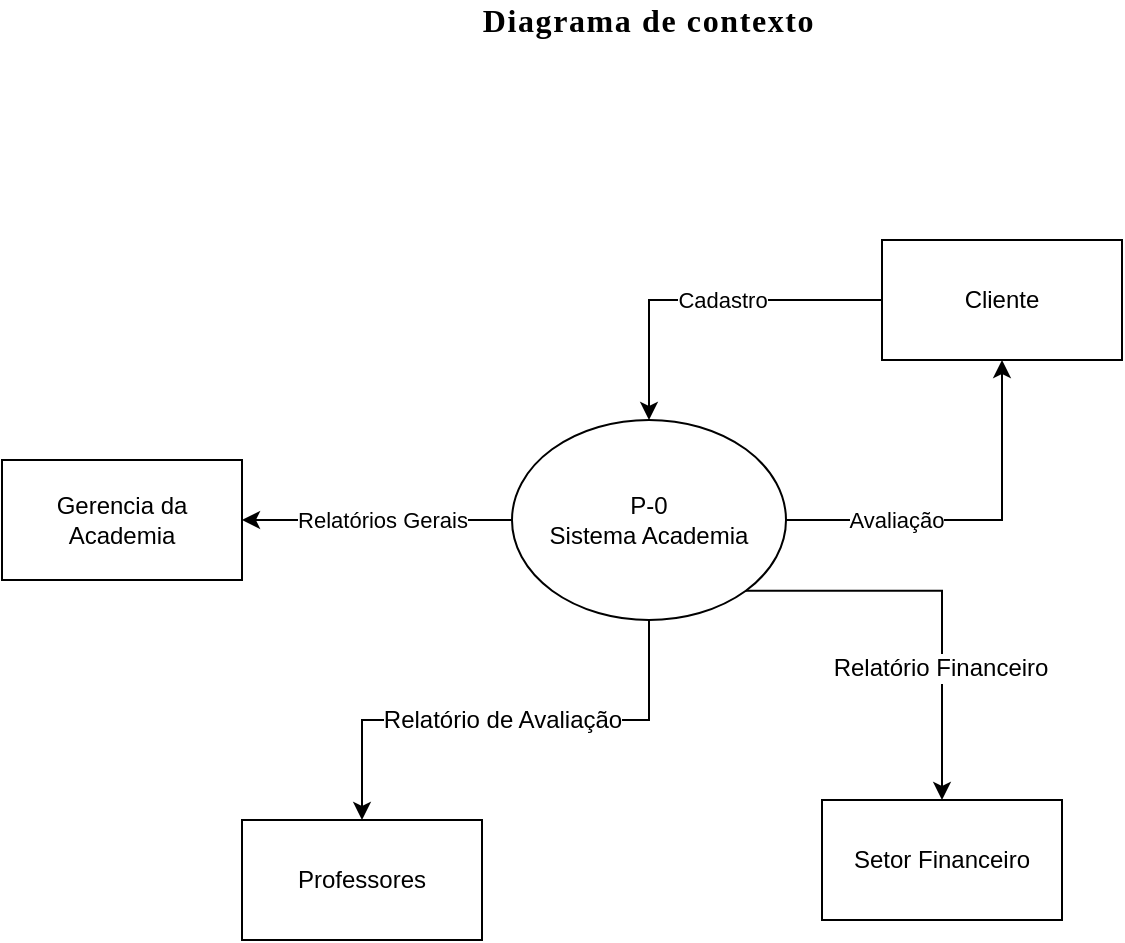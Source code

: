 <mxfile version="12.3.8" type="device" pages="1"><diagram id="OzltHQRK-D-hOB9OdMPv" name="Page-1"><mxGraphModel dx="1102" dy="614" grid="1" gridSize="10" guides="1" tooltips="1" connect="1" arrows="1" fold="1" page="1" pageScale="1" pageWidth="800" pageHeight="500" math="0" shadow="0"><root><mxCell id="0"/><mxCell id="1" parent="0"/><mxCell id="JsdNzn9Okvu9AHBtn5Mv-8" value="Relatórios Gerais" style="edgeStyle=orthogonalEdgeStyle;rounded=0;orthogonalLoop=1;jettySize=auto;html=1;exitX=0;exitY=0.5;exitDx=0;exitDy=0;entryX=1;entryY=0.5;entryDx=0;entryDy=0;" edge="1" parent="1" source="JsdNzn9Okvu9AHBtn5Mv-1" target="JsdNzn9Okvu9AHBtn5Mv-4"><mxGeometry x="-0.037" relative="1" as="geometry"><mxPoint as="offset"/></mxGeometry></mxCell><mxCell id="JsdNzn9Okvu9AHBtn5Mv-10" value="Avaliação" style="edgeStyle=orthogonalEdgeStyle;rounded=0;orthogonalLoop=1;jettySize=auto;html=1;exitX=1;exitY=0.5;exitDx=0;exitDy=0;entryX=0.5;entryY=1;entryDx=0;entryDy=0;" edge="1" parent="1" source="JsdNzn9Okvu9AHBtn5Mv-1" target="JsdNzn9Okvu9AHBtn5Mv-3"><mxGeometry x="-0.414" relative="1" as="geometry"><mxPoint as="offset"/></mxGeometry></mxCell><mxCell id="JsdNzn9Okvu9AHBtn5Mv-12" style="edgeStyle=orthogonalEdgeStyle;rounded=0;orthogonalLoop=1;jettySize=auto;html=1;exitX=0.5;exitY=1;exitDx=0;exitDy=0;" edge="1" parent="1" source="JsdNzn9Okvu9AHBtn5Mv-1" target="JsdNzn9Okvu9AHBtn5Mv-11"><mxGeometry relative="1" as="geometry"><mxPoint x="390" y="468" as="targetPoint"/></mxGeometry></mxCell><mxCell id="JsdNzn9Okvu9AHBtn5Mv-18" value="Relatório de Avaliação" style="text;html=1;align=center;verticalAlign=middle;resizable=0;points=[];;labelBackgroundColor=#ffffff;" vertex="1" connectable="0" parent="JsdNzn9Okvu9AHBtn5Mv-12"><mxGeometry x="0.098" y="1" relative="1" as="geometry"><mxPoint x="10" y="-1" as="offset"/></mxGeometry></mxCell><mxCell id="JsdNzn9Okvu9AHBtn5Mv-15" style="edgeStyle=orthogonalEdgeStyle;rounded=0;orthogonalLoop=1;jettySize=auto;html=1;exitX=1;exitY=1;exitDx=0;exitDy=0;" edge="1" parent="1" source="JsdNzn9Okvu9AHBtn5Mv-1" target="JsdNzn9Okvu9AHBtn5Mv-16"><mxGeometry relative="1" as="geometry"><mxPoint x="560" y="390" as="targetPoint"/></mxGeometry></mxCell><mxCell id="JsdNzn9Okvu9AHBtn5Mv-17" value="Relatório Financeiro" style="text;html=1;align=center;verticalAlign=middle;resizable=0;points=[];;labelBackgroundColor=#ffffff;" vertex="1" connectable="0" parent="JsdNzn9Okvu9AHBtn5Mv-15"><mxGeometry x="-0.044" y="-38" relative="1" as="geometry"><mxPoint as="offset"/></mxGeometry></mxCell><mxCell id="JsdNzn9Okvu9AHBtn5Mv-1" value="P-0&lt;br&gt;Sistema Academia" style="ellipse;whiteSpace=wrap;html=1;" vertex="1" parent="1"><mxGeometry x="345" y="220" width="137" height="100" as="geometry"/></mxCell><mxCell id="JsdNzn9Okvu9AHBtn5Mv-5" value="Cadastro" style="edgeStyle=orthogonalEdgeStyle;rounded=0;orthogonalLoop=1;jettySize=auto;html=1;exitX=0;exitY=0.5;exitDx=0;exitDy=0;entryX=0.5;entryY=0;entryDx=0;entryDy=0;" edge="1" parent="1" source="JsdNzn9Okvu9AHBtn5Mv-3" target="JsdNzn9Okvu9AHBtn5Mv-1"><mxGeometry x="-0.091" relative="1" as="geometry"><mxPoint as="offset"/></mxGeometry></mxCell><mxCell id="JsdNzn9Okvu9AHBtn5Mv-3" value="Cliente" style="rounded=0;whiteSpace=wrap;html=1;" vertex="1" parent="1"><mxGeometry x="530" y="130" width="120" height="60" as="geometry"/></mxCell><mxCell id="JsdNzn9Okvu9AHBtn5Mv-4" value="Gerencia da Academia" style="rounded=0;whiteSpace=wrap;html=1;" vertex="1" parent="1"><mxGeometry x="90" y="240" width="120" height="60" as="geometry"/></mxCell><mxCell id="JsdNzn9Okvu9AHBtn5Mv-11" value="Professores" style="rounded=0;whiteSpace=wrap;html=1;" vertex="1" parent="1"><mxGeometry x="210" y="420" width="120" height="60" as="geometry"/></mxCell><mxCell id="JsdNzn9Okvu9AHBtn5Mv-16" value="Setor Financeiro" style="rounded=0;whiteSpace=wrap;html=1;" vertex="1" parent="1"><mxGeometry x="500" y="410" width="120" height="60" as="geometry"/></mxCell><mxCell id="JsdNzn9Okvu9AHBtn5Mv-19" value="&lt;span style=&quot;font-family: &amp;#34;trebuchet ms&amp;#34; ; font-size: medium ; font-weight: 700 ; letter-spacing: 0.8px ; text-align: -webkit-left ; background-color: rgb(255 , 255 , 255)&quot;&gt;Diagrama de contexto&lt;/span&gt;" style="text;html=1;strokeColor=none;fillColor=none;align=center;verticalAlign=middle;whiteSpace=wrap;rounded=0;" vertex="1" parent="1"><mxGeometry x="320" y="10" width="187" height="20" as="geometry"/></mxCell></root></mxGraphModel></diagram></mxfile>